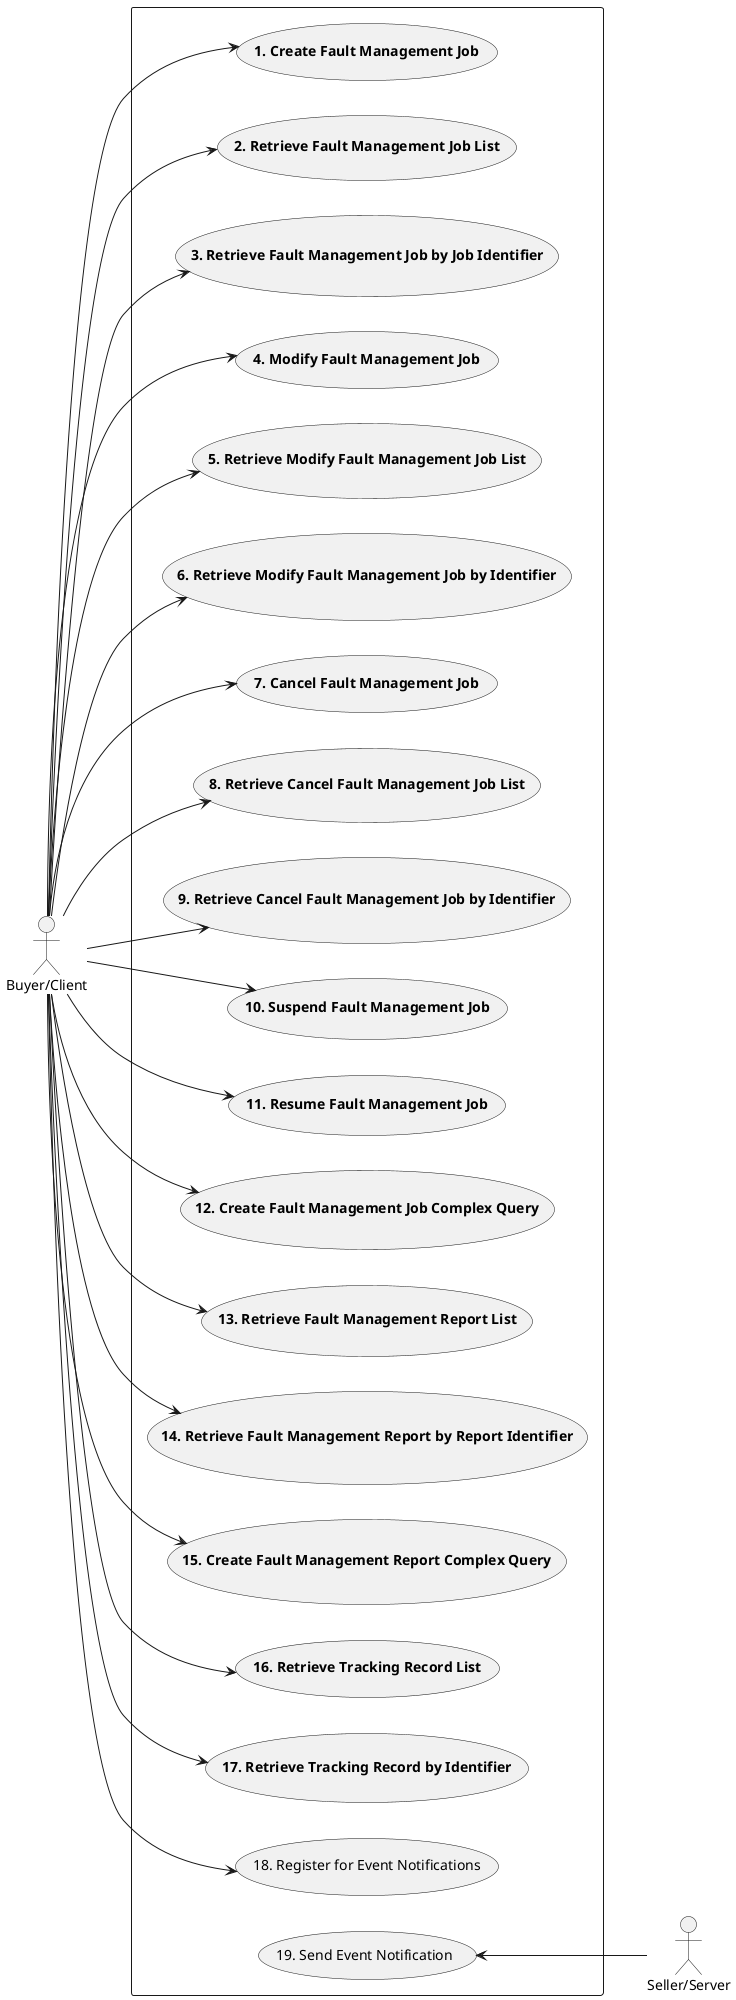 @startuml fmUsecases

left to right direction

actor "Buyer/Client" as B
actor "Seller/Server" as S

rectangle {
Usecase UC1 as "**1. Create Fault Management Job**"
Usecase UC2 as "**2. Retrieve Fault Management Job List**"
Usecase UC3 as "**3. Retrieve Fault Management Job by Job Identifier**"
Usecase UC4 as "**4. Modify Fault Management Job**"
Usecase UC5 as "**5. Retrieve Modify Fault Management Job List**"
Usecase UC6 as "**6. Retrieve Modify Fault Management Job by Identifier**"
Usecase UC7 as "**7. Cancel Fault Management Job**"
Usecase UC8 as "**8. Retrieve Cancel Fault Management Job List**"
Usecase UC9 as "**9. Retrieve Cancel Fault Management Job by Identifier**"
Usecase UC10 as "**10. Suspend Fault Management Job**"
Usecase UC11 as "**11. Resume Fault Management Job**"
Usecase UC12 as "**12. Create Fault Management Job Complex Query**"
Usecase UC13 as "**13. Retrieve Fault Management Report List**"
Usecase UC14 as "**14. Retrieve Fault Management Report by Report Identifier**"
Usecase UC15 as "**15. Create Fault Management Report Complex Query**"
Usecase UC16 as "**16. Retrieve Tracking Record List**"
Usecase UC17 as "**17. Retrieve Tracking Record by Identifier**"
Usecase UC18 as "18. Register for Event Notifications"
Usecase UC19 as "19. Send Event Notification"
}

B --> UC1
B --> UC2
B --> UC3
B --> UC4
B --> UC5
B --> UC6
B --> UC7
B --> UC8
B --> UC9
B --> UC10
B --> UC11
B --> UC12
B --> UC13
B --> UC14
B --> UC15
B --> UC16
B --> UC17
B --> UC18
UC19 <-- S

@enduml